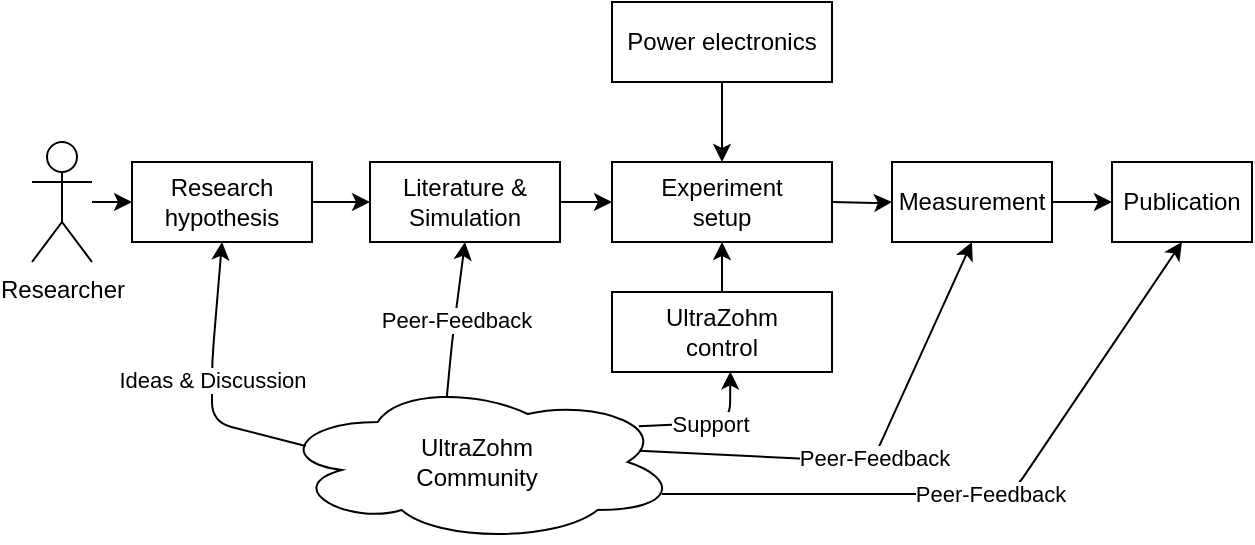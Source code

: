 <mxfile version="13.6.9"><diagram id="g0dWFO9U7rHtE_SW_pYw" name="Page-1"><mxGraphModel dx="678" dy="665" grid="1" gridSize="10" guides="1" tooltips="1" connect="1" arrows="1" fold="1" page="1" pageScale="1" pageWidth="827" pageHeight="1169" math="0" shadow="0"><root><mxCell id="0"/><mxCell id="1" parent="0"/><mxCell id="7NyhiijMoDHf0mcT8f4i-2" value="" style="ellipse;shape=cloud;whiteSpace=wrap;html=1;" vertex="1" parent="1"><mxGeometry x="272.83" y="590" width="200" height="80" as="geometry"/></mxCell><mxCell id="i5X236YaJTvklQkNJRtx-3" value="" style="endArrow=classic;html=1;entryX=0;entryY=0.5;entryDx=0;entryDy=0;" parent="1" target="7NyhiijMoDHf0mcT8f4i-15" edge="1" source="7NyhiijMoDHf0mcT8f4i-1"><mxGeometry width="50" height="50" relative="1" as="geometry"><mxPoint x="110" y="610" as="sourcePoint"/><mxPoint x="270" y="610" as="targetPoint"/></mxGeometry></mxCell><mxCell id="7NyhiijMoDHf0mcT8f4i-1" value="Researcher" style="shape=umlActor;verticalLabelPosition=bottom;verticalAlign=top;html=1;outlineConnect=0;" vertex="1" parent="1"><mxGeometry x="150" y="470" width="30" height="60" as="geometry"/></mxCell><mxCell id="7NyhiijMoDHf0mcT8f4i-3" value="&lt;div&gt;UltraZohm&lt;/div&gt;&lt;div&gt;Community&lt;br&gt;&lt;/div&gt;" style="text;html=1;strokeColor=none;fillColor=none;align=center;verticalAlign=middle;whiteSpace=wrap;rounded=0;" vertex="1" parent="1"><mxGeometry x="335.33" y="610" width="75" height="40" as="geometry"/></mxCell><mxCell id="7NyhiijMoDHf0mcT8f4i-18" value="" style="edgeStyle=orthogonalEdgeStyle;rounded=0;orthogonalLoop=1;jettySize=auto;html=1;" edge="1" parent="1" source="7NyhiijMoDHf0mcT8f4i-10" target="7NyhiijMoDHf0mcT8f4i-17"><mxGeometry relative="1" as="geometry"/></mxCell><mxCell id="7NyhiijMoDHf0mcT8f4i-10" value="Measurement" style="rounded=0;whiteSpace=wrap;html=1;" vertex="1" parent="1"><mxGeometry x="580" y="480" width="80" height="40" as="geometry"/></mxCell><mxCell id="7NyhiijMoDHf0mcT8f4i-14" value="" style="edgeStyle=orthogonalEdgeStyle;rounded=0;orthogonalLoop=1;jettySize=auto;html=1;" edge="1" parent="1" target="7NyhiijMoDHf0mcT8f4i-10"><mxGeometry relative="1" as="geometry"><mxPoint x="550" y="500.029" as="sourcePoint"/></mxGeometry></mxCell><mxCell id="7NyhiijMoDHf0mcT8f4i-23" value="" style="edgeStyle=orthogonalEdgeStyle;rounded=0;orthogonalLoop=1;jettySize=auto;html=1;" edge="1" parent="1" source="7NyhiijMoDHf0mcT8f4i-15" target="7NyhiijMoDHf0mcT8f4i-20"><mxGeometry relative="1" as="geometry"/></mxCell><mxCell id="7NyhiijMoDHf0mcT8f4i-15" value="&lt;div&gt;Research&lt;/div&gt;&lt;div&gt;hypothesis&lt;br&gt;&lt;/div&gt;" style="whiteSpace=wrap;html=1;" vertex="1" parent="1"><mxGeometry x="200" y="480" width="90" height="40" as="geometry"/></mxCell><mxCell id="7NyhiijMoDHf0mcT8f4i-17" value="Publication" style="whiteSpace=wrap;html=1;" vertex="1" parent="1"><mxGeometry x="690" y="480" width="70" height="40" as="geometry"/></mxCell><mxCell id="7NyhiijMoDHf0mcT8f4i-24" value="" style="edgeStyle=orthogonalEdgeStyle;rounded=0;orthogonalLoop=1;jettySize=auto;html=1;" edge="1" parent="1" source="7NyhiijMoDHf0mcT8f4i-20"><mxGeometry relative="1" as="geometry"><mxPoint x="440" y="500.029" as="targetPoint"/></mxGeometry></mxCell><mxCell id="7NyhiijMoDHf0mcT8f4i-20" value="Literature &amp;amp; Simulation" style="whiteSpace=wrap;html=1;" vertex="1" parent="1"><mxGeometry x="319" y="480" width="95" height="40" as="geometry"/></mxCell><mxCell id="7NyhiijMoDHf0mcT8f4i-25" value="" style="endArrow=classic;html=1;exitX=0.07;exitY=0.4;exitDx=0;exitDy=0;exitPerimeter=0;entryX=0.5;entryY=1;entryDx=0;entryDy=0;" edge="1" parent="1" source="7NyhiijMoDHf0mcT8f4i-2" target="7NyhiijMoDHf0mcT8f4i-15"><mxGeometry relative="1" as="geometry"><mxPoint x="242.83" y="760" as="sourcePoint"/><mxPoint x="177.83" y="700" as="targetPoint"/><Array as="points"><mxPoint x="240" y="610"/><mxPoint x="240" y="580"/></Array></mxGeometry></mxCell><mxCell id="7NyhiijMoDHf0mcT8f4i-26" value="Ideas &amp;amp; Discussion" style="edgeLabel;resizable=0;html=1;align=center;verticalAlign=middle;" connectable="0" vertex="1" parent="7NyhiijMoDHf0mcT8f4i-25"><mxGeometry relative="1" as="geometry"/></mxCell><mxCell id="7NyhiijMoDHf0mcT8f4i-30" value="" style="endArrow=classic;html=1;exitX=0.903;exitY=0.277;exitDx=0;exitDy=0;exitPerimeter=0;entryX=0.538;entryY=0.993;entryDx=0;entryDy=0;entryPerimeter=0;" edge="1" parent="1" source="7NyhiijMoDHf0mcT8f4i-2" target="7NyhiijMoDHf0mcT8f4i-38"><mxGeometry relative="1" as="geometry"><mxPoint x="272.83" y="760" as="sourcePoint"/><mxPoint x="432.45" y="701.2" as="targetPoint"/><Array as="points"><mxPoint x="499" y="610"/></Array></mxGeometry></mxCell><mxCell id="7NyhiijMoDHf0mcT8f4i-31" value="Support" style="edgeLabel;resizable=0;html=1;align=center;verticalAlign=middle;" connectable="0" vertex="1" parent="7NyhiijMoDHf0mcT8f4i-30"><mxGeometry relative="1" as="geometry"/></mxCell><mxCell id="7NyhiijMoDHf0mcT8f4i-32" value="" style="endArrow=classic;html=1;entryX=0.5;entryY=1;entryDx=0;entryDy=0;exitX=0.423;exitY=0.091;exitDx=0;exitDy=0;exitPerimeter=0;" edge="1" parent="1" source="7NyhiijMoDHf0mcT8f4i-2" target="7NyhiijMoDHf0mcT8f4i-20"><mxGeometry relative="1" as="geometry"><mxPoint x="437.63" y="670" as="sourcePoint"/><mxPoint x="299.33" y="700" as="targetPoint"/><Array as="points"><mxPoint x="360" y="570"/></Array></mxGeometry></mxCell><mxCell id="7NyhiijMoDHf0mcT8f4i-33" value="Peer-Feedback" style="edgeLabel;resizable=0;html=1;align=center;verticalAlign=middle;" connectable="0" vertex="1" parent="7NyhiijMoDHf0mcT8f4i-32"><mxGeometry relative="1" as="geometry"/></mxCell><mxCell id="7NyhiijMoDHf0mcT8f4i-34" value="" style="endArrow=classic;html=1;exitX=0.96;exitY=0.7;exitDx=0;exitDy=0;exitPerimeter=0;entryX=0.5;entryY=1;entryDx=0;entryDy=0;" edge="1" parent="1" source="7NyhiijMoDHf0mcT8f4i-2" target="7NyhiijMoDHf0mcT8f4i-17"><mxGeometry relative="1" as="geometry"><mxPoint x="381.63" y="676.4" as="sourcePoint"/><mxPoint x="552.83" y="700" as="targetPoint"/><Array as="points"><mxPoint x="640" y="646"/></Array></mxGeometry></mxCell><mxCell id="7NyhiijMoDHf0mcT8f4i-35" value="Peer-Feedback" style="edgeLabel;resizable=0;html=1;align=center;verticalAlign=middle;" connectable="0" vertex="1" parent="7NyhiijMoDHf0mcT8f4i-34"><mxGeometry relative="1" as="geometry"/></mxCell><mxCell id="7NyhiijMoDHf0mcT8f4i-36" value="" style="endArrow=classic;html=1;exitX=0.904;exitY=0.43;exitDx=0;exitDy=0;exitPerimeter=0;entryX=0.5;entryY=1;entryDx=0;entryDy=0;" edge="1" parent="1" source="7NyhiijMoDHf0mcT8f4i-2" target="7NyhiijMoDHf0mcT8f4i-10"><mxGeometry relative="1" as="geometry"><mxPoint x="474.83" y="656" as="sourcePoint"/><mxPoint x="660.0" y="697.2" as="targetPoint"/><Array as="points"><mxPoint x="570" y="630"/></Array></mxGeometry></mxCell><mxCell id="7NyhiijMoDHf0mcT8f4i-37" value="Peer-Feedback" style="edgeLabel;resizable=0;html=1;align=center;verticalAlign=middle;" connectable="0" vertex="1" parent="7NyhiijMoDHf0mcT8f4i-36"><mxGeometry relative="1" as="geometry"/></mxCell><mxCell id="7NyhiijMoDHf0mcT8f4i-43" value="" style="edgeStyle=orthogonalEdgeStyle;rounded=0;orthogonalLoop=1;jettySize=auto;html=1;" edge="1" parent="1" source="7NyhiijMoDHf0mcT8f4i-38" target="7NyhiijMoDHf0mcT8f4i-39"><mxGeometry relative="1" as="geometry"/></mxCell><mxCell id="7NyhiijMoDHf0mcT8f4i-38" value="&lt;div&gt;UltraZohm&lt;/div&gt;&lt;div&gt;control&lt;br&gt;&lt;/div&gt;" style="whiteSpace=wrap;html=1;" vertex="1" parent="1"><mxGeometry x="440" y="545" width="110" height="40" as="geometry"/></mxCell><mxCell id="7NyhiijMoDHf0mcT8f4i-39" value="&lt;div&gt;Experiment&lt;/div&gt;&lt;div&gt; setup&lt;/div&gt;" style="whiteSpace=wrap;html=1;" vertex="1" parent="1"><mxGeometry x="440" y="480" width="110" height="40" as="geometry"/></mxCell><mxCell id="7NyhiijMoDHf0mcT8f4i-42" style="edgeStyle=orthogonalEdgeStyle;rounded=0;orthogonalLoop=1;jettySize=auto;html=1;exitX=0.5;exitY=1;exitDx=0;exitDy=0;" edge="1" parent="1" source="7NyhiijMoDHf0mcT8f4i-41" target="7NyhiijMoDHf0mcT8f4i-39"><mxGeometry relative="1" as="geometry"/></mxCell><mxCell id="7NyhiijMoDHf0mcT8f4i-41" value="Power electronics" style="whiteSpace=wrap;html=1;" vertex="1" parent="1"><mxGeometry x="440" y="400" width="110" height="40" as="geometry"/></mxCell></root></mxGraphModel></diagram></mxfile>
